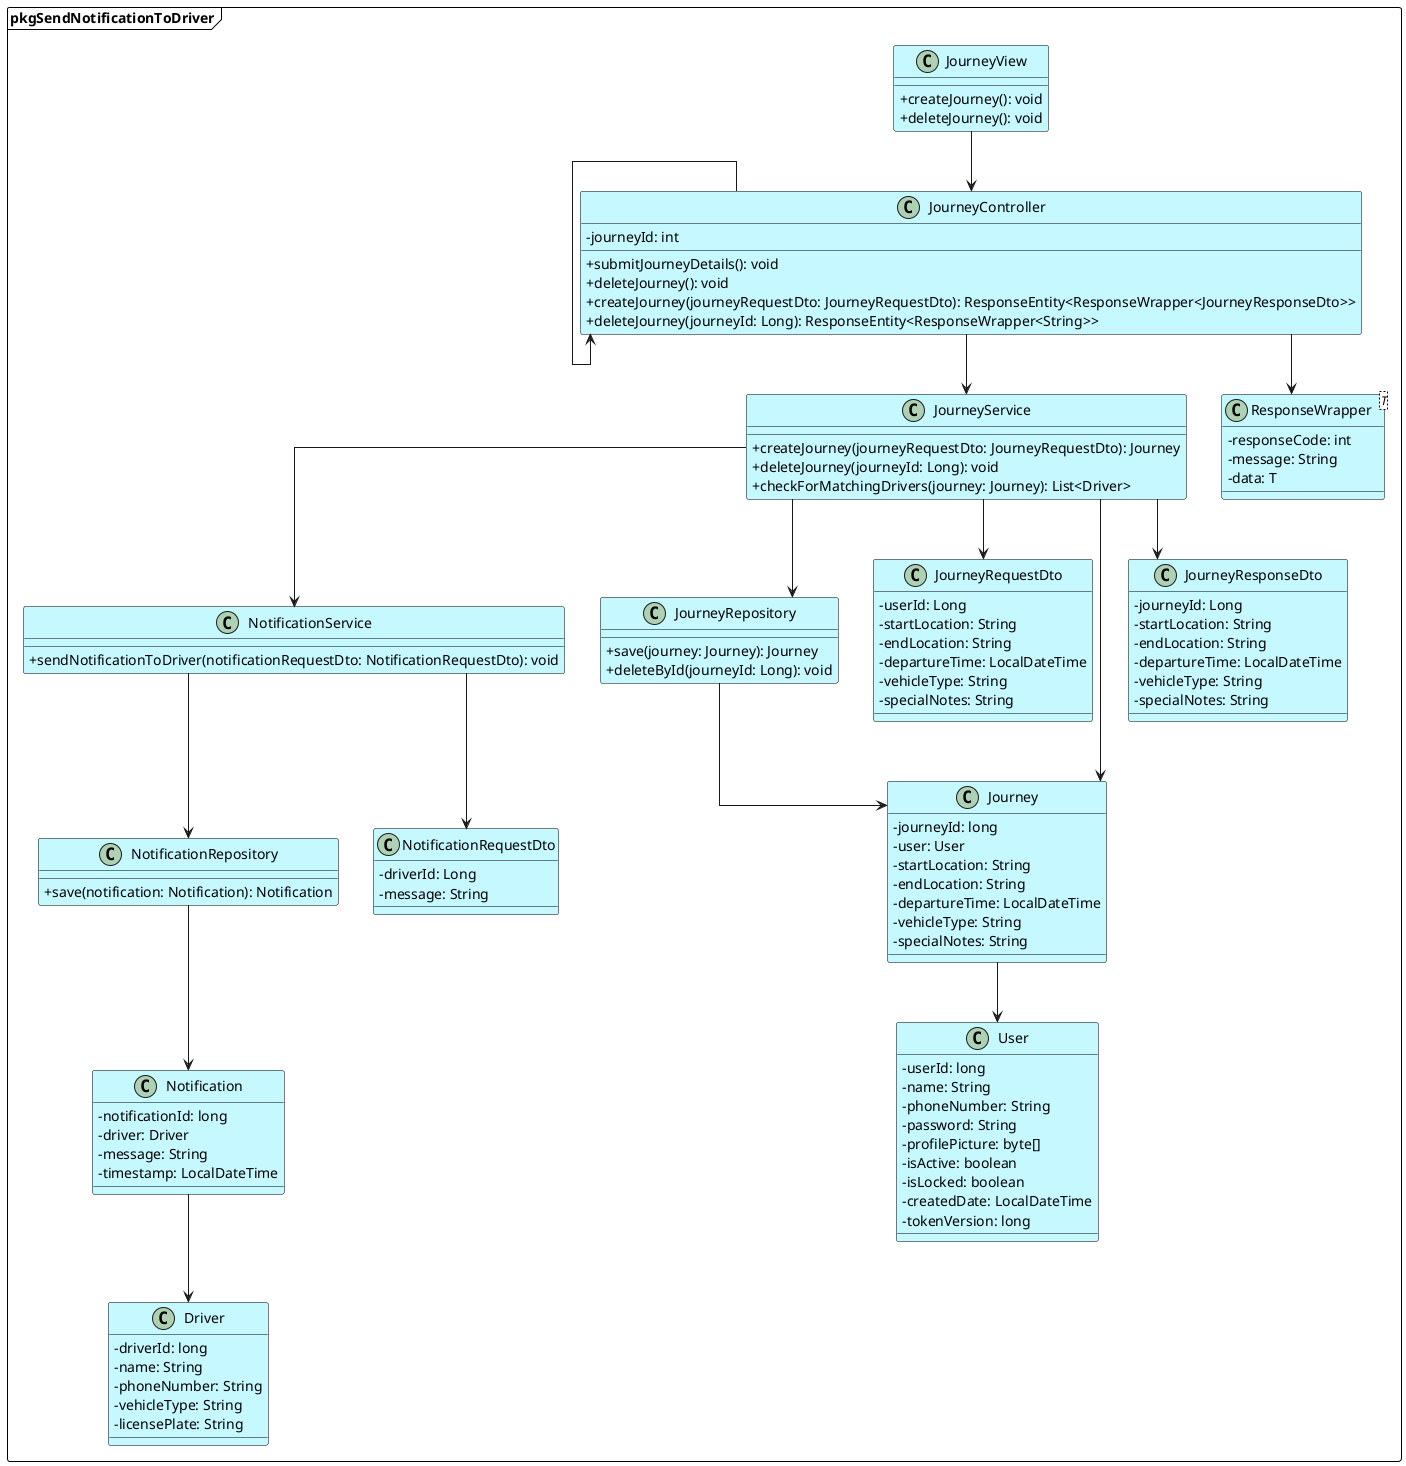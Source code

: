 @startuml SendNotificationToDriver
skinparam classAttributeIconSize 0
skinparam linetype ortho

skinparam BackgroundColor #ffffff
skinparam class {
    BackgroundColor #c6f8ff
    BorderColor #000000
}

skinparam package {
    BackgroundColor #ffffff
    BorderColor #000000
}

package pkgSendNotificationToDriver <<Frame>>{

        class JourneyView {
            + createJourney(): void
            + deleteJourney(): void
        }

        class JourneyController {
            - journeyId: int
            + submitJourneyDetails(): void
            + deleteJourney(): void
        }

        class JourneyController {
            + createJourney(journeyRequestDto: JourneyRequestDto): ResponseEntity<ResponseWrapper<JourneyResponseDto>>
            + deleteJourney(journeyId: Long): ResponseEntity<ResponseWrapper<String>>
        }
 
        class JourneyService {
            + createJourney(journeyRequestDto: JourneyRequestDto): Journey
            + deleteJourney(journeyId: Long): void
            + checkForMatchingDrivers(journey: Journey): List<Driver>
        }

        class JourneyRepository {
            + save(journey: Journey): Journey
            + deleteById(journeyId: Long): void
        }

        class NotificationService {
            + sendNotificationToDriver(notificationRequestDto: NotificationRequestDto): void
        }

        class NotificationRepository {
            + save(notification: Notification): Notification
        }
  
        class JourneyRequestDto {
            - userId: Long
            - startLocation: String
            - endLocation: String
            - departureTime: LocalDateTime
            - vehicleType: String
            - specialNotes: String
        }

        class JourneyResponseDto {
            - journeyId: Long
            - startLocation: String
            - endLocation: String
            - departureTime: LocalDateTime
            - vehicleType: String
            - specialNotes: String
        }

        class NotificationRequestDto {
            - driverId: Long
            - message: String
        }

        class ResponseWrapper<T> {
            - responseCode: int
            - message: String
            - data: T
        }
 
        class Journey {
            - journeyId: long
            - user: User
            - startLocation: String
            - endLocation: String
            - departureTime: LocalDateTime
            - vehicleType: String
            - specialNotes: String
        }

        class Notification {
            - notificationId: long
            - driver: Driver
            - message: String
            - timestamp: LocalDateTime
        }

        class User {
            - userId: long
            - name: String
            - phoneNumber: String
            - password: String
            - profilePicture: byte[]
            - isActive: boolean
            - isLocked: boolean
            - createdDate: LocalDateTime
            - tokenVersion: long
        }

        class Driver {
            - driverId: long
            - name: String
            - phoneNumber: String
            - vehicleType: String
            - licensePlate: String
        }
    }

    JourneyView --> JourneyController
    JourneyController --> JourneyController
    JourneyController --> JourneyService
    JourneyService --> JourneyRepository
    JourneyService --> NotificationService
    NotificationService --> NotificationRepository
    JourneyService --> JourneyRequestDto
    JourneyService --> JourneyResponseDto
    JourneyController --> ResponseWrapper
    JourneyService --> Journey
    JourneyRepository --> Journey
    NotificationService --> NotificationRequestDto
    NotificationRepository --> Notification
    Journey --> User
    Notification --> Driver

}

@enduml